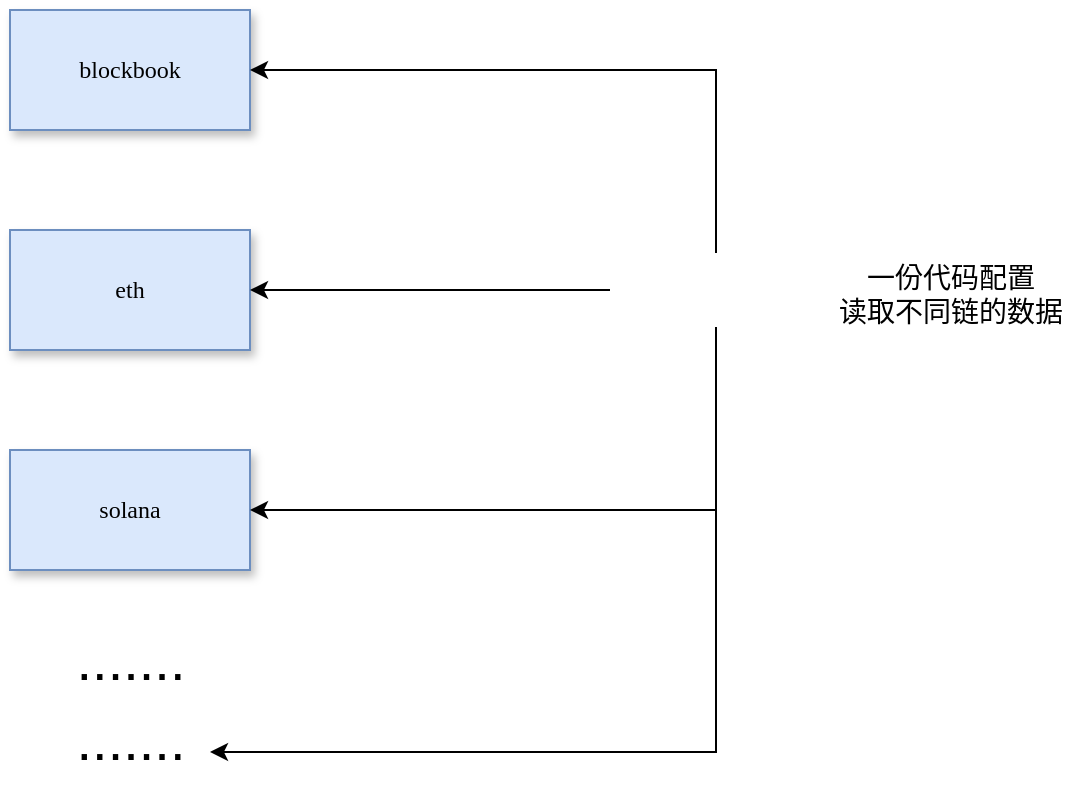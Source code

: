 <mxfile version="24.7.7">
  <diagram name="第 1 页" id="vVnCSZ-BzBFA-lXy8-SQ">
    <mxGraphModel dx="1242" dy="749" grid="1" gridSize="10" guides="1" tooltips="1" connect="1" arrows="1" fold="1" page="1" pageScale="1" pageWidth="1654" pageHeight="1169" math="0" shadow="0">
      <root>
        <mxCell id="0" />
        <mxCell id="1" parent="0" />
        <mxCell id="vozOO3jPgxkh5Ig8vPFZ-1" value="blockbook" style="rounded=0;whiteSpace=wrap;html=1;fillColor=#dae8fc;strokeColor=#6c8ebf;shadow=1;fontFamily=Tahoma;" vertex="1" parent="1">
          <mxGeometry x="320" y="140" width="120" height="60" as="geometry" />
        </mxCell>
        <mxCell id="vozOO3jPgxkh5Ig8vPFZ-2" value="eth" style="rounded=0;whiteSpace=wrap;html=1;fillColor=#dae8fc;strokeColor=#6c8ebf;shadow=1;fontFamily=Tahoma;" vertex="1" parent="1">
          <mxGeometry x="320" y="250" width="120" height="60" as="geometry" />
        </mxCell>
        <mxCell id="vozOO3jPgxkh5Ig8vPFZ-3" value="solana&lt;span style=&quot;color: rgba(0, 0, 0, 0); font-family: monospace; font-size: 0px; text-align: start; text-wrap: nowrap;&quot;&gt;%3CmxGraphModel%3E%3Croot%3E%3CmxCell%20id%3D%220%22%2F%3E%3CmxCell%20id%3D%221%22%20parent%3D%220%22%2F%3E%3CmxCell%20id%3D%222%22%20value%3D%22%22%20style%3D%22shape%3Dimage%3BverticalLabelPosition%3Dbottom%3BlabelBackgroundColor%3Ddefault%3BverticalAlign%3Dtop%3Baspect%3Dfixed%3BimageAspect%3D0%3Bimage%3Dhttps%3A%2F%2Febpf.io%2Fstatic%2Flogo-black-98b7a1413b4a74ed961d292cf83da82e.svg%3B%22%20vertex%3D%221%22%20parent%3D%221%22%3E%3CmxGeometry%20x%3D%22810%22%20y%3D%22566%22%20width%3D%22106%22%20height%3D%2237%22%20as%3D%22geometry%22%2F%3E%3C%2FmxCell%3E%3C%2Froot%3E%3C%2FmxGraphModel%3E&lt;/span&gt;" style="rounded=0;whiteSpace=wrap;html=1;fillColor=#dae8fc;strokeColor=#6c8ebf;shadow=1;fontFamily=Tahoma;" vertex="1" parent="1">
          <mxGeometry x="320" y="360" width="120" height="60" as="geometry" />
        </mxCell>
        <mxCell id="vozOO3jPgxkh5Ig8vPFZ-5" style="edgeStyle=orthogonalEdgeStyle;rounded=0;orthogonalLoop=1;jettySize=auto;html=1;exitX=0.5;exitY=0;exitDx=0;exitDy=0;entryX=1;entryY=0.5;entryDx=0;entryDy=0;" edge="1" parent="1" source="vozOO3jPgxkh5Ig8vPFZ-4" target="vozOO3jPgxkh5Ig8vPFZ-1">
          <mxGeometry relative="1" as="geometry" />
        </mxCell>
        <mxCell id="vozOO3jPgxkh5Ig8vPFZ-6" style="edgeStyle=orthogonalEdgeStyle;rounded=0;orthogonalLoop=1;jettySize=auto;html=1;exitX=0;exitY=0.5;exitDx=0;exitDy=0;entryX=1;entryY=0.5;entryDx=0;entryDy=0;" edge="1" parent="1" source="vozOO3jPgxkh5Ig8vPFZ-4" target="vozOO3jPgxkh5Ig8vPFZ-2">
          <mxGeometry relative="1" as="geometry" />
        </mxCell>
        <mxCell id="vozOO3jPgxkh5Ig8vPFZ-7" style="edgeStyle=orthogonalEdgeStyle;rounded=0;orthogonalLoop=1;jettySize=auto;html=1;exitX=0.5;exitY=1;exitDx=0;exitDy=0;entryX=1;entryY=0.5;entryDx=0;entryDy=0;" edge="1" parent="1" source="vozOO3jPgxkh5Ig8vPFZ-4" target="vozOO3jPgxkh5Ig8vPFZ-3">
          <mxGeometry relative="1" as="geometry" />
        </mxCell>
        <mxCell id="vozOO3jPgxkh5Ig8vPFZ-4" value="" style="shape=image;verticalLabelPosition=bottom;labelBackgroundColor=default;verticalAlign=top;aspect=fixed;imageAspect=0;image=https://ebpf.io/static/logo-black-98b7a1413b4a74ed961d292cf83da82e.svg;" vertex="1" parent="1">
          <mxGeometry x="620" y="261.5" width="106" height="37" as="geometry" />
        </mxCell>
        <mxCell id="vozOO3jPgxkh5Ig8vPFZ-8" value="......." style="text;html=1;align=center;verticalAlign=middle;resizable=0;points=[];autosize=1;strokeColor=none;fillColor=none;fontSize=28;" vertex="1" parent="1">
          <mxGeometry x="340" y="440" width="80" height="50" as="geometry" />
        </mxCell>
        <mxCell id="vozOO3jPgxkh5Ig8vPFZ-9" value="......." style="text;html=1;align=center;verticalAlign=middle;resizable=0;points=[];autosize=1;strokeColor=none;fillColor=none;fontSize=28;" vertex="1" parent="1">
          <mxGeometry x="340" y="480" width="80" height="50" as="geometry" />
        </mxCell>
        <mxCell id="vozOO3jPgxkh5Ig8vPFZ-10" style="edgeStyle=orthogonalEdgeStyle;rounded=0;orthogonalLoop=1;jettySize=auto;html=1;exitX=0.5;exitY=1;exitDx=0;exitDy=0;entryX=1;entryY=0.62;entryDx=0;entryDy=0;entryPerimeter=0;" edge="1" parent="1" source="vozOO3jPgxkh5Ig8vPFZ-4" target="vozOO3jPgxkh5Ig8vPFZ-9">
          <mxGeometry relative="1" as="geometry" />
        </mxCell>
        <mxCell id="vozOO3jPgxkh5Ig8vPFZ-12" value="一份代码配置&lt;div style=&quot;font-size: 14px;&quot;&gt;读取不同链的数据&lt;/div&gt;" style="text;html=1;align=center;verticalAlign=middle;resizable=0;points=[];autosize=1;strokeColor=none;fillColor=none;fontSize=14;" vertex="1" parent="1">
          <mxGeometry x="720" y="256.5" width="140" height="50" as="geometry" />
        </mxCell>
      </root>
    </mxGraphModel>
  </diagram>
</mxfile>
